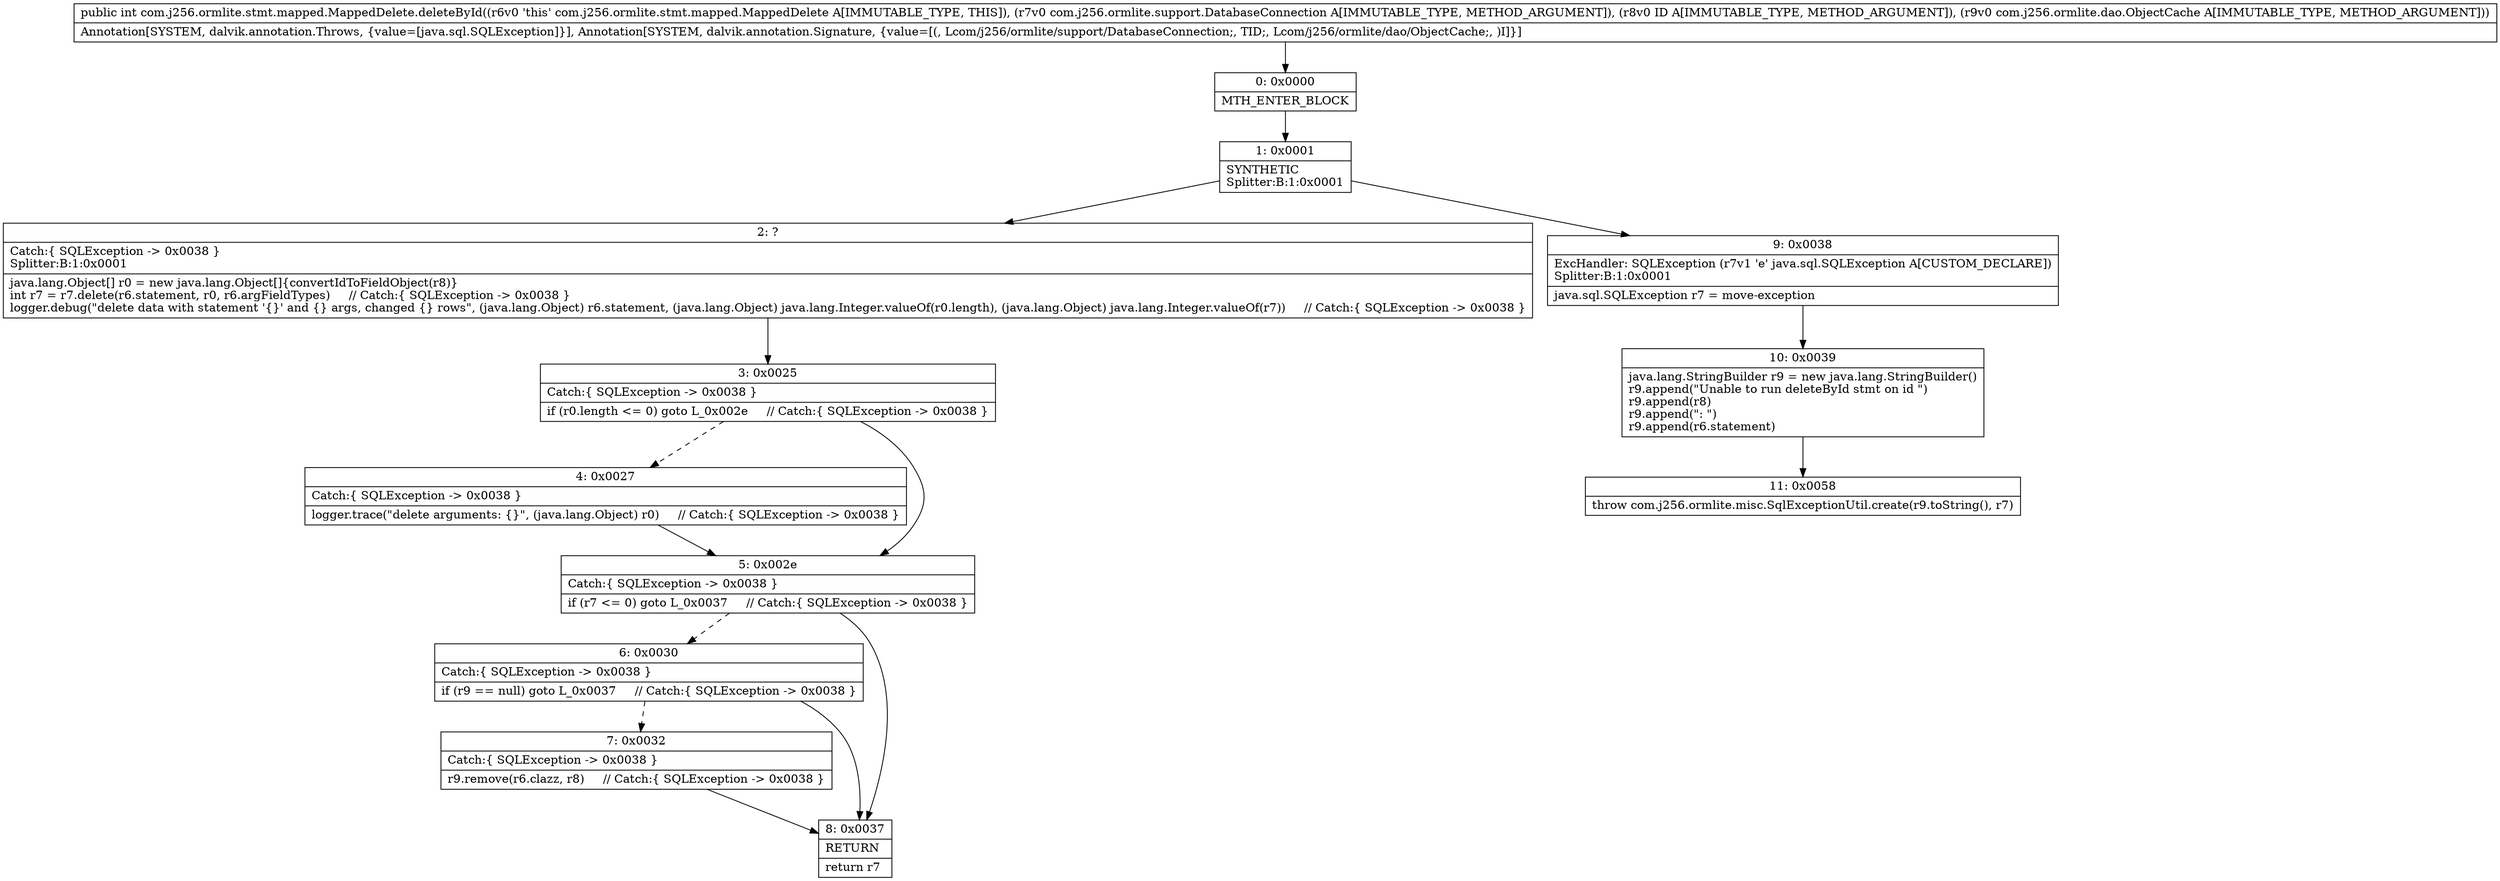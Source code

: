 digraph "CFG forcom.j256.ormlite.stmt.mapped.MappedDelete.deleteById(Lcom\/j256\/ormlite\/support\/DatabaseConnection;Ljava\/lang\/Object;Lcom\/j256\/ormlite\/dao\/ObjectCache;)I" {
Node_0 [shape=record,label="{0\:\ 0x0000|MTH_ENTER_BLOCK\l}"];
Node_1 [shape=record,label="{1\:\ 0x0001|SYNTHETIC\lSplitter:B:1:0x0001\l}"];
Node_2 [shape=record,label="{2\:\ ?|Catch:\{ SQLException \-\> 0x0038 \}\lSplitter:B:1:0x0001\l|java.lang.Object[] r0 = new java.lang.Object[]\{convertIdToFieldObject(r8)\}\lint r7 = r7.delete(r6.statement, r0, r6.argFieldTypes)     \/\/ Catch:\{ SQLException \-\> 0x0038 \}\llogger.debug(\"delete data with statement '\{\}' and \{\} args, changed \{\} rows\", (java.lang.Object) r6.statement, (java.lang.Object) java.lang.Integer.valueOf(r0.length), (java.lang.Object) java.lang.Integer.valueOf(r7))     \/\/ Catch:\{ SQLException \-\> 0x0038 \}\l}"];
Node_3 [shape=record,label="{3\:\ 0x0025|Catch:\{ SQLException \-\> 0x0038 \}\l|if (r0.length \<= 0) goto L_0x002e     \/\/ Catch:\{ SQLException \-\> 0x0038 \}\l}"];
Node_4 [shape=record,label="{4\:\ 0x0027|Catch:\{ SQLException \-\> 0x0038 \}\l|logger.trace(\"delete arguments: \{\}\", (java.lang.Object) r0)     \/\/ Catch:\{ SQLException \-\> 0x0038 \}\l}"];
Node_5 [shape=record,label="{5\:\ 0x002e|Catch:\{ SQLException \-\> 0x0038 \}\l|if (r7 \<= 0) goto L_0x0037     \/\/ Catch:\{ SQLException \-\> 0x0038 \}\l}"];
Node_6 [shape=record,label="{6\:\ 0x0030|Catch:\{ SQLException \-\> 0x0038 \}\l|if (r9 == null) goto L_0x0037     \/\/ Catch:\{ SQLException \-\> 0x0038 \}\l}"];
Node_7 [shape=record,label="{7\:\ 0x0032|Catch:\{ SQLException \-\> 0x0038 \}\l|r9.remove(r6.clazz, r8)     \/\/ Catch:\{ SQLException \-\> 0x0038 \}\l}"];
Node_8 [shape=record,label="{8\:\ 0x0037|RETURN\l|return r7\l}"];
Node_9 [shape=record,label="{9\:\ 0x0038|ExcHandler: SQLException (r7v1 'e' java.sql.SQLException A[CUSTOM_DECLARE])\lSplitter:B:1:0x0001\l|java.sql.SQLException r7 = move\-exception\l}"];
Node_10 [shape=record,label="{10\:\ 0x0039|java.lang.StringBuilder r9 = new java.lang.StringBuilder()\lr9.append(\"Unable to run deleteById stmt on id \")\lr9.append(r8)\lr9.append(\": \")\lr9.append(r6.statement)\l}"];
Node_11 [shape=record,label="{11\:\ 0x0058|throw com.j256.ormlite.misc.SqlExceptionUtil.create(r9.toString(), r7)\l}"];
MethodNode[shape=record,label="{public int com.j256.ormlite.stmt.mapped.MappedDelete.deleteById((r6v0 'this' com.j256.ormlite.stmt.mapped.MappedDelete A[IMMUTABLE_TYPE, THIS]), (r7v0 com.j256.ormlite.support.DatabaseConnection A[IMMUTABLE_TYPE, METHOD_ARGUMENT]), (r8v0 ID A[IMMUTABLE_TYPE, METHOD_ARGUMENT]), (r9v0 com.j256.ormlite.dao.ObjectCache A[IMMUTABLE_TYPE, METHOD_ARGUMENT]))  | Annotation[SYSTEM, dalvik.annotation.Throws, \{value=[java.sql.SQLException]\}], Annotation[SYSTEM, dalvik.annotation.Signature, \{value=[(, Lcom\/j256\/ormlite\/support\/DatabaseConnection;, TID;, Lcom\/j256\/ormlite\/dao\/ObjectCache;, )I]\}]\l}"];
MethodNode -> Node_0;
Node_0 -> Node_1;
Node_1 -> Node_2;
Node_1 -> Node_9;
Node_2 -> Node_3;
Node_3 -> Node_4[style=dashed];
Node_3 -> Node_5;
Node_4 -> Node_5;
Node_5 -> Node_6[style=dashed];
Node_5 -> Node_8;
Node_6 -> Node_7[style=dashed];
Node_6 -> Node_8;
Node_7 -> Node_8;
Node_9 -> Node_10;
Node_10 -> Node_11;
}


